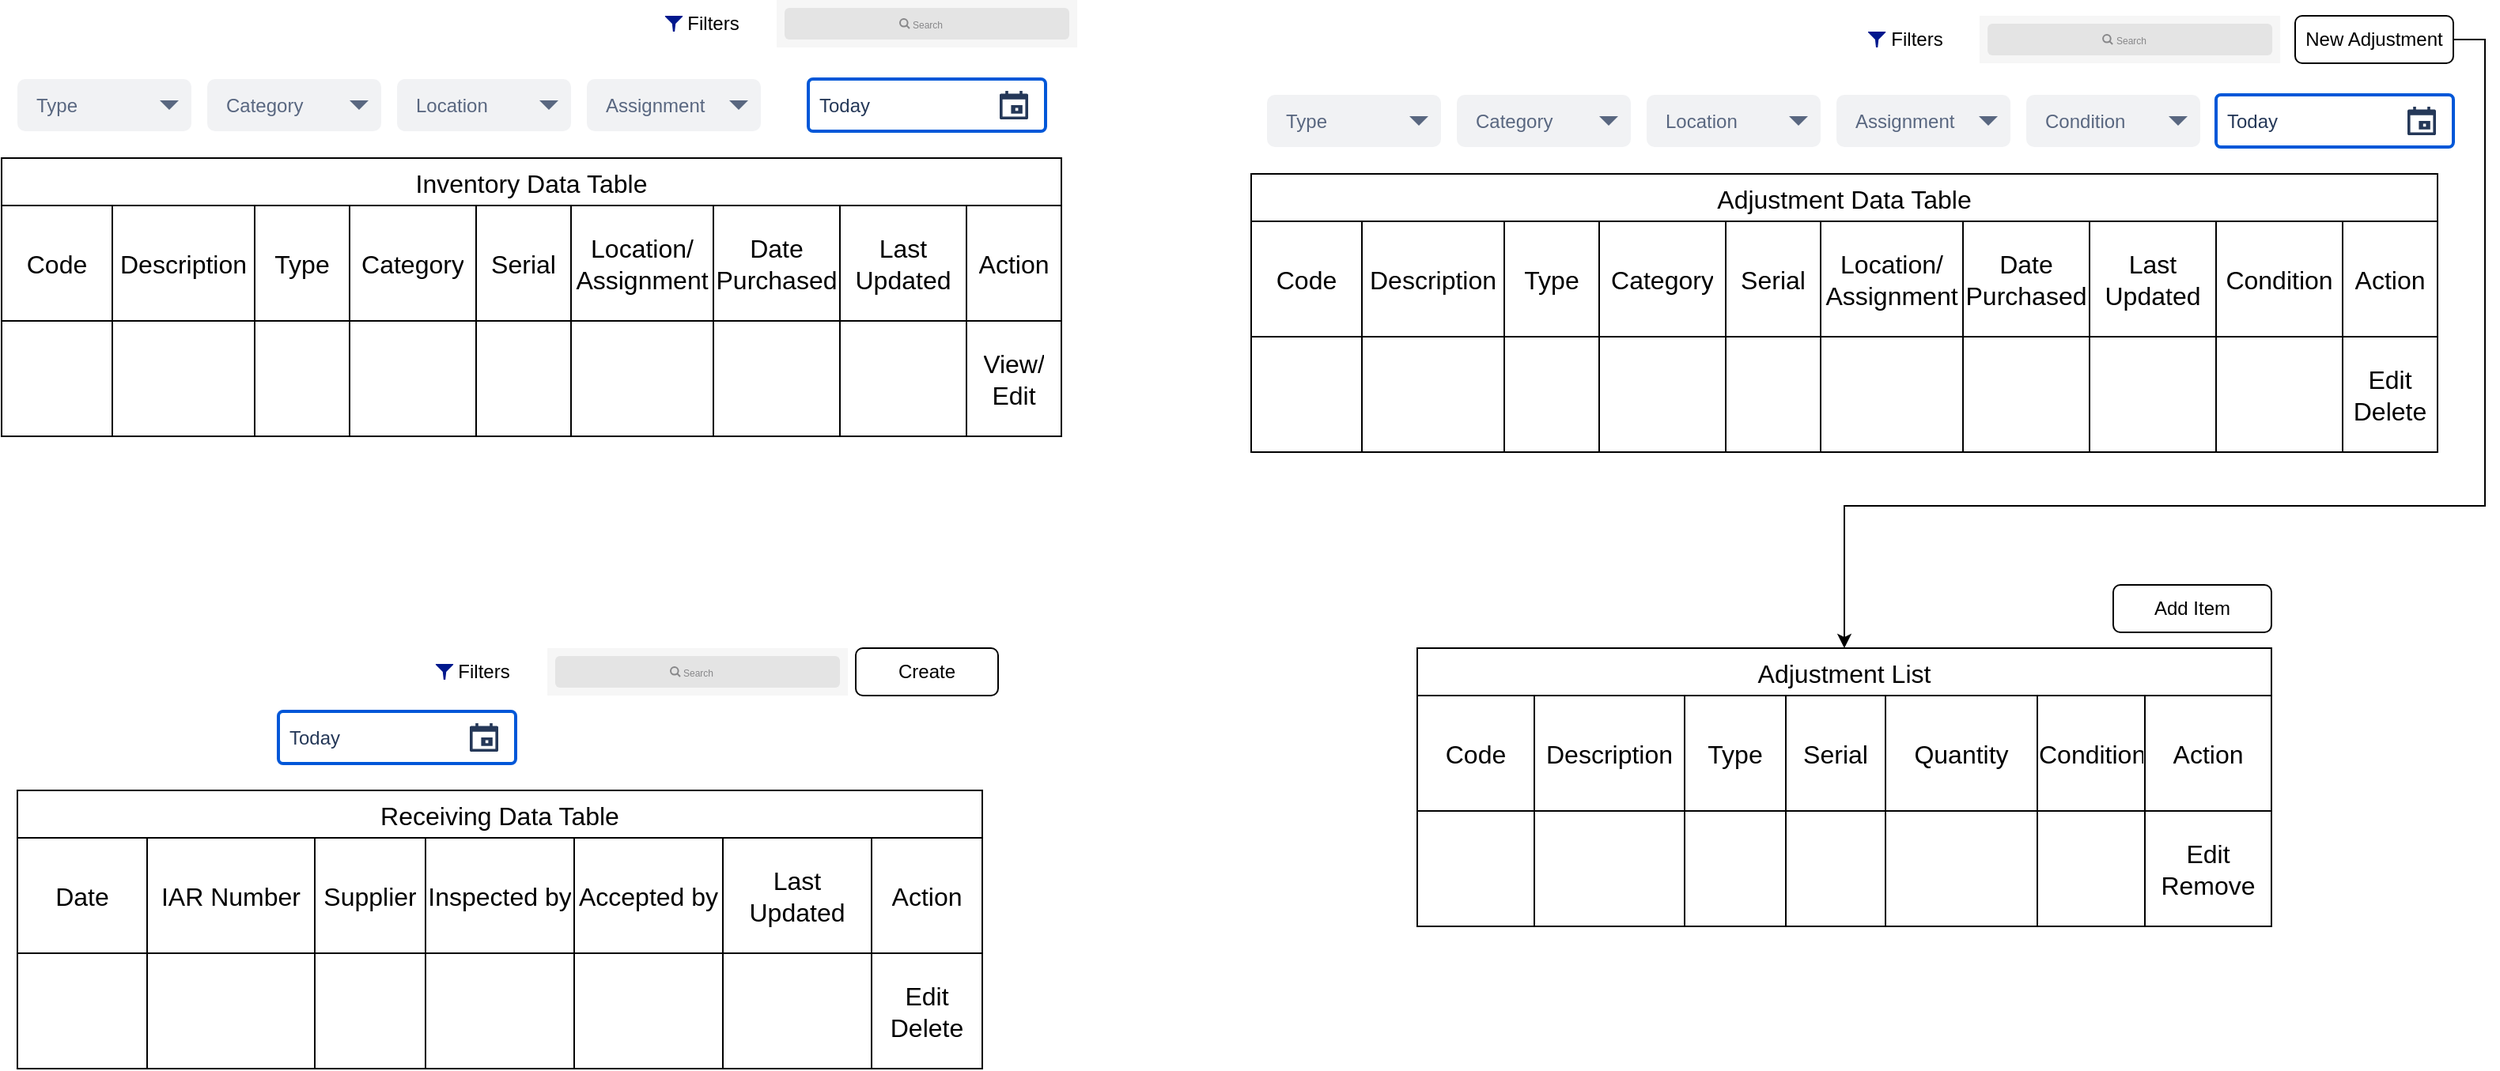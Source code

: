 <mxfile version="25.0.1">
  <diagram name="Page-1" id="4wlm-RkGhrcD2O0wvJbE">
    <mxGraphModel dx="1526" dy="823" grid="1" gridSize="10" guides="1" tooltips="1" connect="1" arrows="1" fold="1" page="1" pageScale="1" pageWidth="1169" pageHeight="827" math="0" shadow="0">
      <root>
        <mxCell id="0" />
        <mxCell id="1" parent="0" />
        <mxCell id="IB-V-Ww0UN4GLWUFu5-M-2" value="Inventory Data Table" style="shape=table;startSize=30;container=1;collapsible=0;childLayout=tableLayout;strokeColor=default;fontSize=16;" vertex="1" parent="1">
          <mxGeometry x="60" y="200" width="670" height="176" as="geometry" />
        </mxCell>
        <mxCell id="IB-V-Ww0UN4GLWUFu5-M-3" value="" style="shape=tableRow;horizontal=0;startSize=0;swimlaneHead=0;swimlaneBody=0;strokeColor=inherit;top=0;left=0;bottom=0;right=0;collapsible=0;dropTarget=0;fillColor=none;points=[[0,0.5],[1,0.5]];portConstraint=eastwest;fontSize=16;" vertex="1" parent="IB-V-Ww0UN4GLWUFu5-M-2">
          <mxGeometry y="30" width="670" height="73" as="geometry" />
        </mxCell>
        <mxCell id="IB-V-Ww0UN4GLWUFu5-M-4" value="Code" style="shape=partialRectangle;html=1;whiteSpace=wrap;connectable=0;strokeColor=inherit;overflow=hidden;fillColor=none;top=0;left=0;bottom=0;right=0;pointerEvents=1;fontSize=16;" vertex="1" parent="IB-V-Ww0UN4GLWUFu5-M-3">
          <mxGeometry width="70" height="73" as="geometry">
            <mxRectangle width="70" height="73" as="alternateBounds" />
          </mxGeometry>
        </mxCell>
        <mxCell id="IB-V-Ww0UN4GLWUFu5-M-5" value="Description" style="shape=partialRectangle;html=1;whiteSpace=wrap;connectable=0;strokeColor=inherit;overflow=hidden;fillColor=none;top=0;left=0;bottom=0;right=0;pointerEvents=1;fontSize=16;" vertex="1" parent="IB-V-Ww0UN4GLWUFu5-M-3">
          <mxGeometry x="70" width="90" height="73" as="geometry">
            <mxRectangle width="90" height="73" as="alternateBounds" />
          </mxGeometry>
        </mxCell>
        <mxCell id="IB-V-Ww0UN4GLWUFu5-M-6" value="Type" style="shape=partialRectangle;html=1;whiteSpace=wrap;connectable=0;strokeColor=inherit;overflow=hidden;fillColor=none;top=0;left=0;bottom=0;right=0;pointerEvents=1;fontSize=16;" vertex="1" parent="IB-V-Ww0UN4GLWUFu5-M-3">
          <mxGeometry x="160" width="60" height="73" as="geometry">
            <mxRectangle width="60" height="73" as="alternateBounds" />
          </mxGeometry>
        </mxCell>
        <mxCell id="IB-V-Ww0UN4GLWUFu5-M-21" value="Category" style="shape=partialRectangle;html=1;whiteSpace=wrap;connectable=0;strokeColor=inherit;overflow=hidden;fillColor=none;top=0;left=0;bottom=0;right=0;pointerEvents=1;fontSize=16;" vertex="1" parent="IB-V-Ww0UN4GLWUFu5-M-3">
          <mxGeometry x="220" width="80" height="73" as="geometry">
            <mxRectangle width="80" height="73" as="alternateBounds" />
          </mxGeometry>
        </mxCell>
        <mxCell id="IB-V-Ww0UN4GLWUFu5-M-18" value="Serial" style="shape=partialRectangle;html=1;whiteSpace=wrap;connectable=0;strokeColor=inherit;overflow=hidden;fillColor=none;top=0;left=0;bottom=0;right=0;pointerEvents=1;fontSize=16;" vertex="1" parent="IB-V-Ww0UN4GLWUFu5-M-3">
          <mxGeometry x="300" width="60" height="73" as="geometry">
            <mxRectangle width="60" height="73" as="alternateBounds" />
          </mxGeometry>
        </mxCell>
        <mxCell id="IB-V-Ww0UN4GLWUFu5-M-15" value="Location/&lt;div&gt;Assignment&lt;/div&gt;" style="shape=partialRectangle;html=1;whiteSpace=wrap;connectable=0;strokeColor=inherit;overflow=hidden;fillColor=none;top=0;left=0;bottom=0;right=0;pointerEvents=1;fontSize=16;" vertex="1" parent="IB-V-Ww0UN4GLWUFu5-M-3">
          <mxGeometry x="360" width="90" height="73" as="geometry">
            <mxRectangle width="90" height="73" as="alternateBounds" />
          </mxGeometry>
        </mxCell>
        <mxCell id="IB-V-Ww0UN4GLWUFu5-M-24" value="Date Purchased" style="shape=partialRectangle;html=1;whiteSpace=wrap;connectable=0;strokeColor=inherit;overflow=hidden;fillColor=none;top=0;left=0;bottom=0;right=0;pointerEvents=1;fontSize=16;" vertex="1" parent="IB-V-Ww0UN4GLWUFu5-M-3">
          <mxGeometry x="450" width="80" height="73" as="geometry">
            <mxRectangle width="80" height="73" as="alternateBounds" />
          </mxGeometry>
        </mxCell>
        <mxCell id="IB-V-Ww0UN4GLWUFu5-M-27" value="Last Updated" style="shape=partialRectangle;html=1;whiteSpace=wrap;connectable=0;strokeColor=inherit;overflow=hidden;fillColor=none;top=0;left=0;bottom=0;right=0;pointerEvents=1;fontSize=16;" vertex="1" parent="IB-V-Ww0UN4GLWUFu5-M-3">
          <mxGeometry x="530" width="80" height="73" as="geometry">
            <mxRectangle width="80" height="73" as="alternateBounds" />
          </mxGeometry>
        </mxCell>
        <mxCell id="IB-V-Ww0UN4GLWUFu5-M-30" value="Action" style="shape=partialRectangle;html=1;whiteSpace=wrap;connectable=0;strokeColor=inherit;overflow=hidden;fillColor=none;top=0;left=0;bottom=0;right=0;pointerEvents=1;fontSize=16;" vertex="1" parent="IB-V-Ww0UN4GLWUFu5-M-3">
          <mxGeometry x="610" width="60" height="73" as="geometry">
            <mxRectangle width="60" height="73" as="alternateBounds" />
          </mxGeometry>
        </mxCell>
        <mxCell id="IB-V-Ww0UN4GLWUFu5-M-33" style="shape=tableRow;horizontal=0;startSize=0;swimlaneHead=0;swimlaneBody=0;strokeColor=inherit;top=0;left=0;bottom=0;right=0;collapsible=0;dropTarget=0;fillColor=none;points=[[0,0.5],[1,0.5]];portConstraint=eastwest;fontSize=16;" vertex="1" parent="IB-V-Ww0UN4GLWUFu5-M-2">
          <mxGeometry y="103" width="670" height="73" as="geometry" />
        </mxCell>
        <mxCell id="IB-V-Ww0UN4GLWUFu5-M-34" style="shape=partialRectangle;html=1;whiteSpace=wrap;connectable=0;strokeColor=inherit;overflow=hidden;fillColor=none;top=0;left=0;bottom=0;right=0;pointerEvents=1;fontSize=16;" vertex="1" parent="IB-V-Ww0UN4GLWUFu5-M-33">
          <mxGeometry width="70" height="73" as="geometry">
            <mxRectangle width="70" height="73" as="alternateBounds" />
          </mxGeometry>
        </mxCell>
        <mxCell id="IB-V-Ww0UN4GLWUFu5-M-35" style="shape=partialRectangle;html=1;whiteSpace=wrap;connectable=0;strokeColor=inherit;overflow=hidden;fillColor=none;top=0;left=0;bottom=0;right=0;pointerEvents=1;fontSize=16;" vertex="1" parent="IB-V-Ww0UN4GLWUFu5-M-33">
          <mxGeometry x="70" width="90" height="73" as="geometry">
            <mxRectangle width="90" height="73" as="alternateBounds" />
          </mxGeometry>
        </mxCell>
        <mxCell id="IB-V-Ww0UN4GLWUFu5-M-36" style="shape=partialRectangle;html=1;whiteSpace=wrap;connectable=0;strokeColor=inherit;overflow=hidden;fillColor=none;top=0;left=0;bottom=0;right=0;pointerEvents=1;fontSize=16;" vertex="1" parent="IB-V-Ww0UN4GLWUFu5-M-33">
          <mxGeometry x="160" width="60" height="73" as="geometry">
            <mxRectangle width="60" height="73" as="alternateBounds" />
          </mxGeometry>
        </mxCell>
        <mxCell id="IB-V-Ww0UN4GLWUFu5-M-37" style="shape=partialRectangle;html=1;whiteSpace=wrap;connectable=0;strokeColor=inherit;overflow=hidden;fillColor=none;top=0;left=0;bottom=0;right=0;pointerEvents=1;fontSize=16;" vertex="1" parent="IB-V-Ww0UN4GLWUFu5-M-33">
          <mxGeometry x="220" width="80" height="73" as="geometry">
            <mxRectangle width="80" height="73" as="alternateBounds" />
          </mxGeometry>
        </mxCell>
        <mxCell id="IB-V-Ww0UN4GLWUFu5-M-38" style="shape=partialRectangle;html=1;whiteSpace=wrap;connectable=0;strokeColor=inherit;overflow=hidden;fillColor=none;top=0;left=0;bottom=0;right=0;pointerEvents=1;fontSize=16;" vertex="1" parent="IB-V-Ww0UN4GLWUFu5-M-33">
          <mxGeometry x="300" width="60" height="73" as="geometry">
            <mxRectangle width="60" height="73" as="alternateBounds" />
          </mxGeometry>
        </mxCell>
        <mxCell id="IB-V-Ww0UN4GLWUFu5-M-39" style="shape=partialRectangle;html=1;whiteSpace=wrap;connectable=0;strokeColor=inherit;overflow=hidden;fillColor=none;top=0;left=0;bottom=0;right=0;pointerEvents=1;fontSize=16;" vertex="1" parent="IB-V-Ww0UN4GLWUFu5-M-33">
          <mxGeometry x="360" width="90" height="73" as="geometry">
            <mxRectangle width="90" height="73" as="alternateBounds" />
          </mxGeometry>
        </mxCell>
        <mxCell id="IB-V-Ww0UN4GLWUFu5-M-40" style="shape=partialRectangle;html=1;whiteSpace=wrap;connectable=0;strokeColor=inherit;overflow=hidden;fillColor=none;top=0;left=0;bottom=0;right=0;pointerEvents=1;fontSize=16;" vertex="1" parent="IB-V-Ww0UN4GLWUFu5-M-33">
          <mxGeometry x="450" width="80" height="73" as="geometry">
            <mxRectangle width="80" height="73" as="alternateBounds" />
          </mxGeometry>
        </mxCell>
        <mxCell id="IB-V-Ww0UN4GLWUFu5-M-41" style="shape=partialRectangle;html=1;whiteSpace=wrap;connectable=0;strokeColor=inherit;overflow=hidden;fillColor=none;top=0;left=0;bottom=0;right=0;pointerEvents=1;fontSize=16;" vertex="1" parent="IB-V-Ww0UN4GLWUFu5-M-33">
          <mxGeometry x="530" width="80" height="73" as="geometry">
            <mxRectangle width="80" height="73" as="alternateBounds" />
          </mxGeometry>
        </mxCell>
        <mxCell id="IB-V-Ww0UN4GLWUFu5-M-42" value="View/&lt;div&gt;Edit&lt;/div&gt;" style="shape=partialRectangle;html=1;whiteSpace=wrap;connectable=0;strokeColor=inherit;overflow=hidden;fillColor=none;top=0;left=0;bottom=0;right=0;pointerEvents=1;fontSize=16;" vertex="1" parent="IB-V-Ww0UN4GLWUFu5-M-33">
          <mxGeometry x="610" width="60" height="73" as="geometry">
            <mxRectangle width="60" height="73" as="alternateBounds" />
          </mxGeometry>
        </mxCell>
        <mxCell id="IB-V-Ww0UN4GLWUFu5-M-47" value="" style="shape=rect;fillColor=#F6F6F6;strokeColor=none;" vertex="1" parent="1">
          <mxGeometry x="550" y="100" width="190" height="30" as="geometry" />
        </mxCell>
        <mxCell id="IB-V-Ww0UN4GLWUFu5-M-48" value="" style="html=1;strokeWidth=1;shadow=0;dashed=0;shape=mxgraph.ios7ui.marginRect;rx=3;ry=3;rectMargin=5;fillColor=#E4E4E4;strokeColor=none;" vertex="1" parent="IB-V-Ww0UN4GLWUFu5-M-47">
          <mxGeometry width="190" height="30" as="geometry" />
        </mxCell>
        <mxCell id="IB-V-Ww0UN4GLWUFu5-M-49" value="Search" style="shape=mxgraph.ios7.icons.looking_glass;strokeColor=#878789;fillColor=none;fontColor=#878789;labelPosition=right;verticalLabelPosition=middle;align=left;verticalAlign=middle;fontSize=6;fontStyle=0;spacingTop=2;sketch=0;html=1;" vertex="1" parent="IB-V-Ww0UN4GLWUFu5-M-47">
          <mxGeometry x="0.5" y="0.5" width="6" height="6" relative="1" as="geometry">
            <mxPoint x="-17" y="-3" as="offset" />
          </mxGeometry>
        </mxCell>
        <mxCell id="IB-V-Ww0UN4GLWUFu5-M-51" value="Type" style="rounded=1;fillColor=#F1F2F4;strokeColor=none;html=1;whiteSpace=wrap;fontColor=#596780;align=left;fontSize=12;spacingLeft=10;sketch=0;" vertex="1" parent="1">
          <mxGeometry x="70" y="150" width="110" height="33" as="geometry" />
        </mxCell>
        <mxCell id="IB-V-Ww0UN4GLWUFu5-M-52" value="" style="shape=triangle;direction=south;fillColor=#596780;strokeColor=none;html=1;sketch=0;" vertex="1" parent="IB-V-Ww0UN4GLWUFu5-M-51">
          <mxGeometry x="1" y="0.5" width="12" height="6" relative="1" as="geometry">
            <mxPoint x="-20" y="-3" as="offset" />
          </mxGeometry>
        </mxCell>
        <mxCell id="IB-V-Ww0UN4GLWUFu5-M-53" value="Category" style="rounded=1;fillColor=#F1F2F4;strokeColor=none;html=1;whiteSpace=wrap;fontColor=#596780;align=left;fontSize=12;spacingLeft=10;sketch=0;" vertex="1" parent="1">
          <mxGeometry x="190" y="150" width="110" height="33" as="geometry" />
        </mxCell>
        <mxCell id="IB-V-Ww0UN4GLWUFu5-M-54" value="" style="shape=triangle;direction=south;fillColor=#596780;strokeColor=none;html=1;sketch=0;" vertex="1" parent="IB-V-Ww0UN4GLWUFu5-M-53">
          <mxGeometry x="1" y="0.5" width="12" height="6" relative="1" as="geometry">
            <mxPoint x="-20" y="-3" as="offset" />
          </mxGeometry>
        </mxCell>
        <mxCell id="IB-V-Ww0UN4GLWUFu5-M-55" value="Location" style="rounded=1;fillColor=#F1F2F4;strokeColor=none;html=1;whiteSpace=wrap;fontColor=#596780;align=left;fontSize=12;spacingLeft=10;sketch=0;" vertex="1" parent="1">
          <mxGeometry x="310" y="150" width="110" height="33" as="geometry" />
        </mxCell>
        <mxCell id="IB-V-Ww0UN4GLWUFu5-M-56" value="" style="shape=triangle;direction=south;fillColor=#596780;strokeColor=none;html=1;sketch=0;" vertex="1" parent="IB-V-Ww0UN4GLWUFu5-M-55">
          <mxGeometry x="1" y="0.5" width="12" height="6" relative="1" as="geometry">
            <mxPoint x="-20" y="-3" as="offset" />
          </mxGeometry>
        </mxCell>
        <mxCell id="IB-V-Ww0UN4GLWUFu5-M-57" value="Assignment" style="rounded=1;fillColor=#F1F2F4;strokeColor=none;html=1;whiteSpace=wrap;fontColor=#596780;align=left;fontSize=12;spacingLeft=10;sketch=0;" vertex="1" parent="1">
          <mxGeometry x="430" y="150" width="110" height="33" as="geometry" />
        </mxCell>
        <mxCell id="IB-V-Ww0UN4GLWUFu5-M-58" value="" style="shape=triangle;direction=south;fillColor=#596780;strokeColor=none;html=1;sketch=0;" vertex="1" parent="IB-V-Ww0UN4GLWUFu5-M-57">
          <mxGeometry x="1" y="0.5" width="12" height="6" relative="1" as="geometry">
            <mxPoint x="-20" y="-3" as="offset" />
          </mxGeometry>
        </mxCell>
        <mxCell id="IB-V-Ww0UN4GLWUFu5-M-60" value="Today" style="rounded=1;arcSize=9;fillColor=#ffffff;align=left;spacingLeft=5;strokeColor=#0057D8;html=1;strokeWidth=2;fontColor=#253858;fontSize=12" vertex="1" parent="1">
          <mxGeometry x="570" y="150" width="150" height="33" as="geometry" />
        </mxCell>
        <mxCell id="IB-V-Ww0UN4GLWUFu5-M-61" value="" style="shape=mxgraph.gmdl.calendar;fillColor=#253858;strokeColor=none" vertex="1" parent="IB-V-Ww0UN4GLWUFu5-M-60">
          <mxGeometry x="1" y="0.5" width="18" height="18" relative="1" as="geometry">
            <mxPoint x="-29" y="-9" as="offset" />
          </mxGeometry>
        </mxCell>
        <mxCell id="IB-V-Ww0UN4GLWUFu5-M-116" value="Filters" style="text;html=1;align=center;verticalAlign=middle;whiteSpace=wrap;rounded=0;" vertex="1" parent="1">
          <mxGeometry x="480" y="100" width="60" height="30" as="geometry" />
        </mxCell>
        <mxCell id="IB-V-Ww0UN4GLWUFu5-M-117" value="" style="sketch=0;aspect=fixed;pointerEvents=1;shadow=0;dashed=0;html=1;strokeColor=none;labelPosition=center;verticalLabelPosition=bottom;verticalAlign=top;align=center;fillColor=#00188D;shape=mxgraph.mscae.enterprise.filter" vertex="1" parent="1">
          <mxGeometry x="479.45" y="110" width="11.11" height="10" as="geometry" />
        </mxCell>
        <mxCell id="IB-V-Ww0UN4GLWUFu5-M-118" value="Receiving Data Table" style="shape=table;startSize=30;container=1;collapsible=0;childLayout=tableLayout;strokeColor=default;fontSize=16;" vertex="1" parent="1">
          <mxGeometry x="70" y="600" width="610" height="176" as="geometry" />
        </mxCell>
        <mxCell id="IB-V-Ww0UN4GLWUFu5-M-119" value="" style="shape=tableRow;horizontal=0;startSize=0;swimlaneHead=0;swimlaneBody=0;strokeColor=inherit;top=0;left=0;bottom=0;right=0;collapsible=0;dropTarget=0;fillColor=none;points=[[0,0.5],[1,0.5]];portConstraint=eastwest;fontSize=16;" vertex="1" parent="IB-V-Ww0UN4GLWUFu5-M-118">
          <mxGeometry y="30" width="610" height="73" as="geometry" />
        </mxCell>
        <mxCell id="IB-V-Ww0UN4GLWUFu5-M-120" value="Date" style="shape=partialRectangle;html=1;whiteSpace=wrap;connectable=0;strokeColor=inherit;overflow=hidden;fillColor=none;top=0;left=0;bottom=0;right=0;pointerEvents=1;fontSize=16;" vertex="1" parent="IB-V-Ww0UN4GLWUFu5-M-119">
          <mxGeometry width="82" height="73" as="geometry">
            <mxRectangle width="82" height="73" as="alternateBounds" />
          </mxGeometry>
        </mxCell>
        <mxCell id="IB-V-Ww0UN4GLWUFu5-M-121" value="IAR Number" style="shape=partialRectangle;html=1;whiteSpace=wrap;connectable=0;strokeColor=inherit;overflow=hidden;fillColor=none;top=0;left=0;bottom=0;right=0;pointerEvents=1;fontSize=16;" vertex="1" parent="IB-V-Ww0UN4GLWUFu5-M-119">
          <mxGeometry x="82" width="106" height="73" as="geometry">
            <mxRectangle width="106" height="73" as="alternateBounds" />
          </mxGeometry>
        </mxCell>
        <mxCell id="IB-V-Ww0UN4GLWUFu5-M-122" value="Supplier" style="shape=partialRectangle;html=1;whiteSpace=wrap;connectable=0;strokeColor=inherit;overflow=hidden;fillColor=none;top=0;left=0;bottom=0;right=0;pointerEvents=1;fontSize=16;" vertex="1" parent="IB-V-Ww0UN4GLWUFu5-M-119">
          <mxGeometry x="188" width="70" height="73" as="geometry">
            <mxRectangle width="70" height="73" as="alternateBounds" />
          </mxGeometry>
        </mxCell>
        <mxCell id="IB-V-Ww0UN4GLWUFu5-M-123" value="Inspected by" style="shape=partialRectangle;html=1;whiteSpace=wrap;connectable=0;strokeColor=inherit;overflow=hidden;fillColor=none;top=0;left=0;bottom=0;right=0;pointerEvents=1;fontSize=16;" vertex="1" parent="IB-V-Ww0UN4GLWUFu5-M-119">
          <mxGeometry x="258" width="94" height="73" as="geometry">
            <mxRectangle width="94" height="73" as="alternateBounds" />
          </mxGeometry>
        </mxCell>
        <mxCell id="IB-V-Ww0UN4GLWUFu5-M-124" value="Accepted by" style="shape=partialRectangle;html=1;whiteSpace=wrap;connectable=0;strokeColor=inherit;overflow=hidden;fillColor=none;top=0;left=0;bottom=0;right=0;pointerEvents=1;fontSize=16;" vertex="1" parent="IB-V-Ww0UN4GLWUFu5-M-119">
          <mxGeometry x="352" width="94" height="73" as="geometry">
            <mxRectangle width="94" height="73" as="alternateBounds" />
          </mxGeometry>
        </mxCell>
        <mxCell id="IB-V-Ww0UN4GLWUFu5-M-127" value="Last Updated" style="shape=partialRectangle;html=1;whiteSpace=wrap;connectable=0;strokeColor=inherit;overflow=hidden;fillColor=none;top=0;left=0;bottom=0;right=0;pointerEvents=1;fontSize=16;" vertex="1" parent="IB-V-Ww0UN4GLWUFu5-M-119">
          <mxGeometry x="446" width="94" height="73" as="geometry">
            <mxRectangle width="94" height="73" as="alternateBounds" />
          </mxGeometry>
        </mxCell>
        <mxCell id="IB-V-Ww0UN4GLWUFu5-M-128" value="Action" style="shape=partialRectangle;html=1;whiteSpace=wrap;connectable=0;strokeColor=inherit;overflow=hidden;fillColor=none;top=0;left=0;bottom=0;right=0;pointerEvents=1;fontSize=16;" vertex="1" parent="IB-V-Ww0UN4GLWUFu5-M-119">
          <mxGeometry x="540" width="70" height="73" as="geometry">
            <mxRectangle width="70" height="73" as="alternateBounds" />
          </mxGeometry>
        </mxCell>
        <mxCell id="IB-V-Ww0UN4GLWUFu5-M-129" style="shape=tableRow;horizontal=0;startSize=0;swimlaneHead=0;swimlaneBody=0;strokeColor=inherit;top=0;left=0;bottom=0;right=0;collapsible=0;dropTarget=0;fillColor=none;points=[[0,0.5],[1,0.5]];portConstraint=eastwest;fontSize=16;" vertex="1" parent="IB-V-Ww0UN4GLWUFu5-M-118">
          <mxGeometry y="103" width="610" height="73" as="geometry" />
        </mxCell>
        <mxCell id="IB-V-Ww0UN4GLWUFu5-M-130" style="shape=partialRectangle;html=1;whiteSpace=wrap;connectable=0;strokeColor=inherit;overflow=hidden;fillColor=none;top=0;left=0;bottom=0;right=0;pointerEvents=1;fontSize=16;" vertex="1" parent="IB-V-Ww0UN4GLWUFu5-M-129">
          <mxGeometry width="82" height="73" as="geometry">
            <mxRectangle width="82" height="73" as="alternateBounds" />
          </mxGeometry>
        </mxCell>
        <mxCell id="IB-V-Ww0UN4GLWUFu5-M-131" style="shape=partialRectangle;html=1;whiteSpace=wrap;connectable=0;strokeColor=inherit;overflow=hidden;fillColor=none;top=0;left=0;bottom=0;right=0;pointerEvents=1;fontSize=16;" vertex="1" parent="IB-V-Ww0UN4GLWUFu5-M-129">
          <mxGeometry x="82" width="106" height="73" as="geometry">
            <mxRectangle width="106" height="73" as="alternateBounds" />
          </mxGeometry>
        </mxCell>
        <mxCell id="IB-V-Ww0UN4GLWUFu5-M-132" style="shape=partialRectangle;html=1;whiteSpace=wrap;connectable=0;strokeColor=inherit;overflow=hidden;fillColor=none;top=0;left=0;bottom=0;right=0;pointerEvents=1;fontSize=16;" vertex="1" parent="IB-V-Ww0UN4GLWUFu5-M-129">
          <mxGeometry x="188" width="70" height="73" as="geometry">
            <mxRectangle width="70" height="73" as="alternateBounds" />
          </mxGeometry>
        </mxCell>
        <mxCell id="IB-V-Ww0UN4GLWUFu5-M-133" style="shape=partialRectangle;html=1;whiteSpace=wrap;connectable=0;strokeColor=inherit;overflow=hidden;fillColor=none;top=0;left=0;bottom=0;right=0;pointerEvents=1;fontSize=16;" vertex="1" parent="IB-V-Ww0UN4GLWUFu5-M-129">
          <mxGeometry x="258" width="94" height="73" as="geometry">
            <mxRectangle width="94" height="73" as="alternateBounds" />
          </mxGeometry>
        </mxCell>
        <mxCell id="IB-V-Ww0UN4GLWUFu5-M-134" style="shape=partialRectangle;html=1;whiteSpace=wrap;connectable=0;strokeColor=inherit;overflow=hidden;fillColor=none;top=0;left=0;bottom=0;right=0;pointerEvents=1;fontSize=16;" vertex="1" parent="IB-V-Ww0UN4GLWUFu5-M-129">
          <mxGeometry x="352" width="94" height="73" as="geometry">
            <mxRectangle width="94" height="73" as="alternateBounds" />
          </mxGeometry>
        </mxCell>
        <mxCell id="IB-V-Ww0UN4GLWUFu5-M-137" style="shape=partialRectangle;html=1;whiteSpace=wrap;connectable=0;strokeColor=inherit;overflow=hidden;fillColor=none;top=0;left=0;bottom=0;right=0;pointerEvents=1;fontSize=16;" vertex="1" parent="IB-V-Ww0UN4GLWUFu5-M-129">
          <mxGeometry x="446" width="94" height="73" as="geometry">
            <mxRectangle width="94" height="73" as="alternateBounds" />
          </mxGeometry>
        </mxCell>
        <mxCell id="IB-V-Ww0UN4GLWUFu5-M-138" value="Edit&lt;br&gt;Delete" style="shape=partialRectangle;html=1;whiteSpace=wrap;connectable=0;strokeColor=inherit;overflow=hidden;fillColor=none;top=0;left=0;bottom=0;right=0;pointerEvents=1;fontSize=16;" vertex="1" parent="IB-V-Ww0UN4GLWUFu5-M-129">
          <mxGeometry x="540" width="70" height="73" as="geometry">
            <mxRectangle width="70" height="73" as="alternateBounds" />
          </mxGeometry>
        </mxCell>
        <mxCell id="IB-V-Ww0UN4GLWUFu5-M-139" value="" style="shape=rect;fillColor=#F6F6F6;strokeColor=none;" vertex="1" parent="1">
          <mxGeometry x="405" y="510" width="190" height="30" as="geometry" />
        </mxCell>
        <mxCell id="IB-V-Ww0UN4GLWUFu5-M-140" value="" style="html=1;strokeWidth=1;shadow=0;dashed=0;shape=mxgraph.ios7ui.marginRect;rx=3;ry=3;rectMargin=5;fillColor=#E4E4E4;strokeColor=none;" vertex="1" parent="IB-V-Ww0UN4GLWUFu5-M-139">
          <mxGeometry width="190" height="30" as="geometry" />
        </mxCell>
        <mxCell id="IB-V-Ww0UN4GLWUFu5-M-141" value="Search" style="shape=mxgraph.ios7.icons.looking_glass;strokeColor=#878789;fillColor=none;fontColor=#878789;labelPosition=right;verticalLabelPosition=middle;align=left;verticalAlign=middle;fontSize=6;fontStyle=0;spacingTop=2;sketch=0;html=1;" vertex="1" parent="IB-V-Ww0UN4GLWUFu5-M-139">
          <mxGeometry x="0.5" y="0.5" width="6" height="6" relative="1" as="geometry">
            <mxPoint x="-17" y="-3" as="offset" />
          </mxGeometry>
        </mxCell>
        <mxCell id="IB-V-Ww0UN4GLWUFu5-M-150" value="Today" style="rounded=1;arcSize=9;fillColor=#ffffff;align=left;spacingLeft=5;strokeColor=#0057D8;html=1;strokeWidth=2;fontColor=#253858;fontSize=12" vertex="1" parent="1">
          <mxGeometry x="235" y="550" width="150" height="33" as="geometry" />
        </mxCell>
        <mxCell id="IB-V-Ww0UN4GLWUFu5-M-151" value="" style="shape=mxgraph.gmdl.calendar;fillColor=#253858;strokeColor=none" vertex="1" parent="IB-V-Ww0UN4GLWUFu5-M-150">
          <mxGeometry x="1" y="0.5" width="18" height="18" relative="1" as="geometry">
            <mxPoint x="-29" y="-9" as="offset" />
          </mxGeometry>
        </mxCell>
        <mxCell id="IB-V-Ww0UN4GLWUFu5-M-152" value="Filters" style="text;html=1;align=center;verticalAlign=middle;whiteSpace=wrap;rounded=0;" vertex="1" parent="1">
          <mxGeometry x="335" y="510" width="60" height="30" as="geometry" />
        </mxCell>
        <mxCell id="IB-V-Ww0UN4GLWUFu5-M-153" value="" style="sketch=0;aspect=fixed;pointerEvents=1;shadow=0;dashed=0;html=1;strokeColor=none;labelPosition=center;verticalLabelPosition=bottom;verticalAlign=top;align=center;fillColor=#00188D;shape=mxgraph.mscae.enterprise.filter" vertex="1" parent="1">
          <mxGeometry x="334.45" y="520" width="11.11" height="10" as="geometry" />
        </mxCell>
        <mxCell id="IB-V-Ww0UN4GLWUFu5-M-156" value="Create" style="rounded=1;whiteSpace=wrap;html=1;" vertex="1" parent="1">
          <mxGeometry x="600" y="510" width="90" height="30" as="geometry" />
        </mxCell>
        <mxCell id="IB-V-Ww0UN4GLWUFu5-M-157" value="Adjustment Data Table" style="shape=table;startSize=30;container=1;collapsible=0;childLayout=tableLayout;strokeColor=default;fontSize=16;" vertex="1" parent="1">
          <mxGeometry x="850" y="210" width="750" height="176" as="geometry" />
        </mxCell>
        <mxCell id="IB-V-Ww0UN4GLWUFu5-M-158" value="" style="shape=tableRow;horizontal=0;startSize=0;swimlaneHead=0;swimlaneBody=0;strokeColor=inherit;top=0;left=0;bottom=0;right=0;collapsible=0;dropTarget=0;fillColor=none;points=[[0,0.5],[1,0.5]];portConstraint=eastwest;fontSize=16;" vertex="1" parent="IB-V-Ww0UN4GLWUFu5-M-157">
          <mxGeometry y="30" width="750" height="73" as="geometry" />
        </mxCell>
        <mxCell id="IB-V-Ww0UN4GLWUFu5-M-159" value="Code" style="shape=partialRectangle;html=1;whiteSpace=wrap;connectable=0;strokeColor=inherit;overflow=hidden;fillColor=none;top=0;left=0;bottom=0;right=0;pointerEvents=1;fontSize=16;" vertex="1" parent="IB-V-Ww0UN4GLWUFu5-M-158">
          <mxGeometry width="70" height="73" as="geometry">
            <mxRectangle width="70" height="73" as="alternateBounds" />
          </mxGeometry>
        </mxCell>
        <mxCell id="IB-V-Ww0UN4GLWUFu5-M-160" value="Description" style="shape=partialRectangle;html=1;whiteSpace=wrap;connectable=0;strokeColor=inherit;overflow=hidden;fillColor=none;top=0;left=0;bottom=0;right=0;pointerEvents=1;fontSize=16;" vertex="1" parent="IB-V-Ww0UN4GLWUFu5-M-158">
          <mxGeometry x="70" width="90" height="73" as="geometry">
            <mxRectangle width="90" height="73" as="alternateBounds" />
          </mxGeometry>
        </mxCell>
        <mxCell id="IB-V-Ww0UN4GLWUFu5-M-161" value="Type" style="shape=partialRectangle;html=1;whiteSpace=wrap;connectable=0;strokeColor=inherit;overflow=hidden;fillColor=none;top=0;left=0;bottom=0;right=0;pointerEvents=1;fontSize=16;" vertex="1" parent="IB-V-Ww0UN4GLWUFu5-M-158">
          <mxGeometry x="160" width="60" height="73" as="geometry">
            <mxRectangle width="60" height="73" as="alternateBounds" />
          </mxGeometry>
        </mxCell>
        <mxCell id="IB-V-Ww0UN4GLWUFu5-M-162" value="Category" style="shape=partialRectangle;html=1;whiteSpace=wrap;connectable=0;strokeColor=inherit;overflow=hidden;fillColor=none;top=0;left=0;bottom=0;right=0;pointerEvents=1;fontSize=16;" vertex="1" parent="IB-V-Ww0UN4GLWUFu5-M-158">
          <mxGeometry x="220" width="80" height="73" as="geometry">
            <mxRectangle width="80" height="73" as="alternateBounds" />
          </mxGeometry>
        </mxCell>
        <mxCell id="IB-V-Ww0UN4GLWUFu5-M-163" value="Serial" style="shape=partialRectangle;html=1;whiteSpace=wrap;connectable=0;strokeColor=inherit;overflow=hidden;fillColor=none;top=0;left=0;bottom=0;right=0;pointerEvents=1;fontSize=16;" vertex="1" parent="IB-V-Ww0UN4GLWUFu5-M-158">
          <mxGeometry x="300" width="60" height="73" as="geometry">
            <mxRectangle width="60" height="73" as="alternateBounds" />
          </mxGeometry>
        </mxCell>
        <mxCell id="IB-V-Ww0UN4GLWUFu5-M-164" value="Location/&lt;div&gt;Assignment&lt;/div&gt;" style="shape=partialRectangle;html=1;whiteSpace=wrap;connectable=0;strokeColor=inherit;overflow=hidden;fillColor=none;top=0;left=0;bottom=0;right=0;pointerEvents=1;fontSize=16;" vertex="1" parent="IB-V-Ww0UN4GLWUFu5-M-158">
          <mxGeometry x="360" width="90" height="73" as="geometry">
            <mxRectangle width="90" height="73" as="alternateBounds" />
          </mxGeometry>
        </mxCell>
        <mxCell id="IB-V-Ww0UN4GLWUFu5-M-165" value="Date Purchased" style="shape=partialRectangle;html=1;whiteSpace=wrap;connectable=0;strokeColor=inherit;overflow=hidden;fillColor=none;top=0;left=0;bottom=0;right=0;pointerEvents=1;fontSize=16;" vertex="1" parent="IB-V-Ww0UN4GLWUFu5-M-158">
          <mxGeometry x="450" width="80" height="73" as="geometry">
            <mxRectangle width="80" height="73" as="alternateBounds" />
          </mxGeometry>
        </mxCell>
        <mxCell id="IB-V-Ww0UN4GLWUFu5-M-166" value="Last Updated" style="shape=partialRectangle;html=1;whiteSpace=wrap;connectable=0;strokeColor=inherit;overflow=hidden;fillColor=none;top=0;left=0;bottom=0;right=0;pointerEvents=1;fontSize=16;" vertex="1" parent="IB-V-Ww0UN4GLWUFu5-M-158">
          <mxGeometry x="530" width="80" height="73" as="geometry">
            <mxRectangle width="80" height="73" as="alternateBounds" />
          </mxGeometry>
        </mxCell>
        <mxCell id="IB-V-Ww0UN4GLWUFu5-M-193" value="Condition" style="shape=partialRectangle;html=1;whiteSpace=wrap;connectable=0;strokeColor=inherit;overflow=hidden;fillColor=none;top=0;left=0;bottom=0;right=0;pointerEvents=1;fontSize=16;" vertex="1" parent="IB-V-Ww0UN4GLWUFu5-M-158">
          <mxGeometry x="610" width="80" height="73" as="geometry">
            <mxRectangle width="80" height="73" as="alternateBounds" />
          </mxGeometry>
        </mxCell>
        <mxCell id="IB-V-Ww0UN4GLWUFu5-M-167" value="Action" style="shape=partialRectangle;html=1;whiteSpace=wrap;connectable=0;strokeColor=inherit;overflow=hidden;fillColor=none;top=0;left=0;bottom=0;right=0;pointerEvents=1;fontSize=16;" vertex="1" parent="IB-V-Ww0UN4GLWUFu5-M-158">
          <mxGeometry x="690" width="60" height="73" as="geometry">
            <mxRectangle width="60" height="73" as="alternateBounds" />
          </mxGeometry>
        </mxCell>
        <mxCell id="IB-V-Ww0UN4GLWUFu5-M-168" style="shape=tableRow;horizontal=0;startSize=0;swimlaneHead=0;swimlaneBody=0;strokeColor=inherit;top=0;left=0;bottom=0;right=0;collapsible=0;dropTarget=0;fillColor=none;points=[[0,0.5],[1,0.5]];portConstraint=eastwest;fontSize=16;" vertex="1" parent="IB-V-Ww0UN4GLWUFu5-M-157">
          <mxGeometry y="103" width="750" height="73" as="geometry" />
        </mxCell>
        <mxCell id="IB-V-Ww0UN4GLWUFu5-M-169" style="shape=partialRectangle;html=1;whiteSpace=wrap;connectable=0;strokeColor=inherit;overflow=hidden;fillColor=none;top=0;left=0;bottom=0;right=0;pointerEvents=1;fontSize=16;" vertex="1" parent="IB-V-Ww0UN4GLWUFu5-M-168">
          <mxGeometry width="70" height="73" as="geometry">
            <mxRectangle width="70" height="73" as="alternateBounds" />
          </mxGeometry>
        </mxCell>
        <mxCell id="IB-V-Ww0UN4GLWUFu5-M-170" style="shape=partialRectangle;html=1;whiteSpace=wrap;connectable=0;strokeColor=inherit;overflow=hidden;fillColor=none;top=0;left=0;bottom=0;right=0;pointerEvents=1;fontSize=16;" vertex="1" parent="IB-V-Ww0UN4GLWUFu5-M-168">
          <mxGeometry x="70" width="90" height="73" as="geometry">
            <mxRectangle width="90" height="73" as="alternateBounds" />
          </mxGeometry>
        </mxCell>
        <mxCell id="IB-V-Ww0UN4GLWUFu5-M-171" style="shape=partialRectangle;html=1;whiteSpace=wrap;connectable=0;strokeColor=inherit;overflow=hidden;fillColor=none;top=0;left=0;bottom=0;right=0;pointerEvents=1;fontSize=16;" vertex="1" parent="IB-V-Ww0UN4GLWUFu5-M-168">
          <mxGeometry x="160" width="60" height="73" as="geometry">
            <mxRectangle width="60" height="73" as="alternateBounds" />
          </mxGeometry>
        </mxCell>
        <mxCell id="IB-V-Ww0UN4GLWUFu5-M-172" style="shape=partialRectangle;html=1;whiteSpace=wrap;connectable=0;strokeColor=inherit;overflow=hidden;fillColor=none;top=0;left=0;bottom=0;right=0;pointerEvents=1;fontSize=16;" vertex="1" parent="IB-V-Ww0UN4GLWUFu5-M-168">
          <mxGeometry x="220" width="80" height="73" as="geometry">
            <mxRectangle width="80" height="73" as="alternateBounds" />
          </mxGeometry>
        </mxCell>
        <mxCell id="IB-V-Ww0UN4GLWUFu5-M-173" style="shape=partialRectangle;html=1;whiteSpace=wrap;connectable=0;strokeColor=inherit;overflow=hidden;fillColor=none;top=0;left=0;bottom=0;right=0;pointerEvents=1;fontSize=16;" vertex="1" parent="IB-V-Ww0UN4GLWUFu5-M-168">
          <mxGeometry x="300" width="60" height="73" as="geometry">
            <mxRectangle width="60" height="73" as="alternateBounds" />
          </mxGeometry>
        </mxCell>
        <mxCell id="IB-V-Ww0UN4GLWUFu5-M-174" style="shape=partialRectangle;html=1;whiteSpace=wrap;connectable=0;strokeColor=inherit;overflow=hidden;fillColor=none;top=0;left=0;bottom=0;right=0;pointerEvents=1;fontSize=16;" vertex="1" parent="IB-V-Ww0UN4GLWUFu5-M-168">
          <mxGeometry x="360" width="90" height="73" as="geometry">
            <mxRectangle width="90" height="73" as="alternateBounds" />
          </mxGeometry>
        </mxCell>
        <mxCell id="IB-V-Ww0UN4GLWUFu5-M-175" style="shape=partialRectangle;html=1;whiteSpace=wrap;connectable=0;strokeColor=inherit;overflow=hidden;fillColor=none;top=0;left=0;bottom=0;right=0;pointerEvents=1;fontSize=16;" vertex="1" parent="IB-V-Ww0UN4GLWUFu5-M-168">
          <mxGeometry x="450" width="80" height="73" as="geometry">
            <mxRectangle width="80" height="73" as="alternateBounds" />
          </mxGeometry>
        </mxCell>
        <mxCell id="IB-V-Ww0UN4GLWUFu5-M-176" style="shape=partialRectangle;html=1;whiteSpace=wrap;connectable=0;strokeColor=inherit;overflow=hidden;fillColor=none;top=0;left=0;bottom=0;right=0;pointerEvents=1;fontSize=16;" vertex="1" parent="IB-V-Ww0UN4GLWUFu5-M-168">
          <mxGeometry x="530" width="80" height="73" as="geometry">
            <mxRectangle width="80" height="73" as="alternateBounds" />
          </mxGeometry>
        </mxCell>
        <mxCell id="IB-V-Ww0UN4GLWUFu5-M-194" style="shape=partialRectangle;html=1;whiteSpace=wrap;connectable=0;strokeColor=inherit;overflow=hidden;fillColor=none;top=0;left=0;bottom=0;right=0;pointerEvents=1;fontSize=16;" vertex="1" parent="IB-V-Ww0UN4GLWUFu5-M-168">
          <mxGeometry x="610" width="80" height="73" as="geometry">
            <mxRectangle width="80" height="73" as="alternateBounds" />
          </mxGeometry>
        </mxCell>
        <mxCell id="IB-V-Ww0UN4GLWUFu5-M-177" value="Edit&lt;div&gt;Delete&lt;/div&gt;" style="shape=partialRectangle;html=1;whiteSpace=wrap;connectable=0;strokeColor=inherit;overflow=hidden;fillColor=none;top=0;left=0;bottom=0;right=0;pointerEvents=1;fontSize=16;" vertex="1" parent="IB-V-Ww0UN4GLWUFu5-M-168">
          <mxGeometry x="690" width="60" height="73" as="geometry">
            <mxRectangle width="60" height="73" as="alternateBounds" />
          </mxGeometry>
        </mxCell>
        <mxCell id="IB-V-Ww0UN4GLWUFu5-M-178" value="" style="shape=rect;fillColor=#F6F6F6;strokeColor=none;" vertex="1" parent="1">
          <mxGeometry x="1310.55" y="110" width="190" height="30" as="geometry" />
        </mxCell>
        <mxCell id="IB-V-Ww0UN4GLWUFu5-M-179" value="" style="html=1;strokeWidth=1;shadow=0;dashed=0;shape=mxgraph.ios7ui.marginRect;rx=3;ry=3;rectMargin=5;fillColor=#E4E4E4;strokeColor=none;" vertex="1" parent="IB-V-Ww0UN4GLWUFu5-M-178">
          <mxGeometry width="190" height="30" as="geometry" />
        </mxCell>
        <mxCell id="IB-V-Ww0UN4GLWUFu5-M-180" value="Search" style="shape=mxgraph.ios7.icons.looking_glass;strokeColor=#878789;fillColor=none;fontColor=#878789;labelPosition=right;verticalLabelPosition=middle;align=left;verticalAlign=middle;fontSize=6;fontStyle=0;spacingTop=2;sketch=0;html=1;" vertex="1" parent="IB-V-Ww0UN4GLWUFu5-M-178">
          <mxGeometry x="0.5" y="0.5" width="6" height="6" relative="1" as="geometry">
            <mxPoint x="-17" y="-3" as="offset" />
          </mxGeometry>
        </mxCell>
        <mxCell id="IB-V-Ww0UN4GLWUFu5-M-181" value="Type" style="rounded=1;fillColor=#F1F2F4;strokeColor=none;html=1;whiteSpace=wrap;fontColor=#596780;align=left;fontSize=12;spacingLeft=10;sketch=0;" vertex="1" parent="1">
          <mxGeometry x="860" y="160" width="110" height="33" as="geometry" />
        </mxCell>
        <mxCell id="IB-V-Ww0UN4GLWUFu5-M-182" value="" style="shape=triangle;direction=south;fillColor=#596780;strokeColor=none;html=1;sketch=0;" vertex="1" parent="IB-V-Ww0UN4GLWUFu5-M-181">
          <mxGeometry x="1" y="0.5" width="12" height="6" relative="1" as="geometry">
            <mxPoint x="-20" y="-3" as="offset" />
          </mxGeometry>
        </mxCell>
        <mxCell id="IB-V-Ww0UN4GLWUFu5-M-183" value="Category" style="rounded=1;fillColor=#F1F2F4;strokeColor=none;html=1;whiteSpace=wrap;fontColor=#596780;align=left;fontSize=12;spacingLeft=10;sketch=0;" vertex="1" parent="1">
          <mxGeometry x="980" y="160" width="110" height="33" as="geometry" />
        </mxCell>
        <mxCell id="IB-V-Ww0UN4GLWUFu5-M-184" value="" style="shape=triangle;direction=south;fillColor=#596780;strokeColor=none;html=1;sketch=0;" vertex="1" parent="IB-V-Ww0UN4GLWUFu5-M-183">
          <mxGeometry x="1" y="0.5" width="12" height="6" relative="1" as="geometry">
            <mxPoint x="-20" y="-3" as="offset" />
          </mxGeometry>
        </mxCell>
        <mxCell id="IB-V-Ww0UN4GLWUFu5-M-185" value="Location" style="rounded=1;fillColor=#F1F2F4;strokeColor=none;html=1;whiteSpace=wrap;fontColor=#596780;align=left;fontSize=12;spacingLeft=10;sketch=0;" vertex="1" parent="1">
          <mxGeometry x="1100" y="160" width="110" height="33" as="geometry" />
        </mxCell>
        <mxCell id="IB-V-Ww0UN4GLWUFu5-M-186" value="" style="shape=triangle;direction=south;fillColor=#596780;strokeColor=none;html=1;sketch=0;" vertex="1" parent="IB-V-Ww0UN4GLWUFu5-M-185">
          <mxGeometry x="1" y="0.5" width="12" height="6" relative="1" as="geometry">
            <mxPoint x="-20" y="-3" as="offset" />
          </mxGeometry>
        </mxCell>
        <mxCell id="IB-V-Ww0UN4GLWUFu5-M-187" value="Assignment" style="rounded=1;fillColor=#F1F2F4;strokeColor=none;html=1;whiteSpace=wrap;fontColor=#596780;align=left;fontSize=12;spacingLeft=10;sketch=0;" vertex="1" parent="1">
          <mxGeometry x="1220" y="160" width="110" height="33" as="geometry" />
        </mxCell>
        <mxCell id="IB-V-Ww0UN4GLWUFu5-M-188" value="" style="shape=triangle;direction=south;fillColor=#596780;strokeColor=none;html=1;sketch=0;" vertex="1" parent="IB-V-Ww0UN4GLWUFu5-M-187">
          <mxGeometry x="1" y="0.5" width="12" height="6" relative="1" as="geometry">
            <mxPoint x="-20" y="-3" as="offset" />
          </mxGeometry>
        </mxCell>
        <mxCell id="IB-V-Ww0UN4GLWUFu5-M-189" value="Today" style="rounded=1;arcSize=9;fillColor=#ffffff;align=left;spacingLeft=5;strokeColor=#0057D8;html=1;strokeWidth=2;fontColor=#253858;fontSize=12" vertex="1" parent="1">
          <mxGeometry x="1460" y="160" width="150" height="33" as="geometry" />
        </mxCell>
        <mxCell id="IB-V-Ww0UN4GLWUFu5-M-190" value="" style="shape=mxgraph.gmdl.calendar;fillColor=#253858;strokeColor=none" vertex="1" parent="IB-V-Ww0UN4GLWUFu5-M-189">
          <mxGeometry x="1" y="0.5" width="18" height="18" relative="1" as="geometry">
            <mxPoint x="-29" y="-9" as="offset" />
          </mxGeometry>
        </mxCell>
        <mxCell id="IB-V-Ww0UN4GLWUFu5-M-191" value="Filters" style="text;html=1;align=center;verticalAlign=middle;whiteSpace=wrap;rounded=0;" vertex="1" parent="1">
          <mxGeometry x="1240.55" y="110" width="60" height="30" as="geometry" />
        </mxCell>
        <mxCell id="IB-V-Ww0UN4GLWUFu5-M-192" value="" style="sketch=0;aspect=fixed;pointerEvents=1;shadow=0;dashed=0;html=1;strokeColor=none;labelPosition=center;verticalLabelPosition=bottom;verticalAlign=top;align=center;fillColor=#00188D;shape=mxgraph.mscae.enterprise.filter" vertex="1" parent="1">
          <mxGeometry x="1240" y="120" width="11.11" height="10" as="geometry" />
        </mxCell>
        <mxCell id="IB-V-Ww0UN4GLWUFu5-M-199" value="Condition" style="rounded=1;fillColor=#F1F2F4;strokeColor=none;html=1;whiteSpace=wrap;fontColor=#596780;align=left;fontSize=12;spacingLeft=10;sketch=0;" vertex="1" parent="1">
          <mxGeometry x="1340" y="160" width="110" height="33" as="geometry" />
        </mxCell>
        <mxCell id="IB-V-Ww0UN4GLWUFu5-M-200" value="" style="shape=triangle;direction=south;fillColor=#596780;strokeColor=none;html=1;sketch=0;" vertex="1" parent="IB-V-Ww0UN4GLWUFu5-M-199">
          <mxGeometry x="1" y="0.5" width="12" height="6" relative="1" as="geometry">
            <mxPoint x="-20" y="-3" as="offset" />
          </mxGeometry>
        </mxCell>
        <mxCell id="IB-V-Ww0UN4GLWUFu5-M-241" style="edgeStyle=orthogonalEdgeStyle;rounded=0;orthogonalLoop=1;jettySize=auto;html=1;exitX=1;exitY=0.5;exitDx=0;exitDy=0;entryX=0.5;entryY=0;entryDx=0;entryDy=0;" edge="1" parent="1" source="IB-V-Ww0UN4GLWUFu5-M-201" target="IB-V-Ww0UN4GLWUFu5-M-218">
          <mxGeometry relative="1" as="geometry">
            <mxPoint x="1225" y="480" as="targetPoint" />
            <Array as="points">
              <mxPoint x="1630" y="125" />
              <mxPoint x="1630" y="420" />
              <mxPoint x="1225" y="420" />
            </Array>
          </mxGeometry>
        </mxCell>
        <mxCell id="IB-V-Ww0UN4GLWUFu5-M-201" value="New Adjustment" style="rounded=1;whiteSpace=wrap;html=1;" vertex="1" parent="1">
          <mxGeometry x="1510" y="110" width="100" height="30" as="geometry" />
        </mxCell>
        <mxCell id="IB-V-Ww0UN4GLWUFu5-M-218" value="Adjustment List" style="shape=table;startSize=30;container=1;collapsible=0;childLayout=tableLayout;strokeColor=default;fontSize=16;" vertex="1" parent="1">
          <mxGeometry x="955" y="510" width="540" height="176" as="geometry" />
        </mxCell>
        <mxCell id="IB-V-Ww0UN4GLWUFu5-M-219" value="" style="shape=tableRow;horizontal=0;startSize=0;swimlaneHead=0;swimlaneBody=0;strokeColor=inherit;top=0;left=0;bottom=0;right=0;collapsible=0;dropTarget=0;fillColor=none;points=[[0,0.5],[1,0.5]];portConstraint=eastwest;fontSize=16;" vertex="1" parent="IB-V-Ww0UN4GLWUFu5-M-218">
          <mxGeometry y="30" width="540" height="73" as="geometry" />
        </mxCell>
        <mxCell id="IB-V-Ww0UN4GLWUFu5-M-220" value="Code" style="shape=partialRectangle;html=1;whiteSpace=wrap;connectable=0;strokeColor=inherit;overflow=hidden;fillColor=none;top=0;left=0;bottom=0;right=0;pointerEvents=1;fontSize=16;" vertex="1" parent="IB-V-Ww0UN4GLWUFu5-M-219">
          <mxGeometry width="74" height="73" as="geometry">
            <mxRectangle width="74" height="73" as="alternateBounds" />
          </mxGeometry>
        </mxCell>
        <mxCell id="IB-V-Ww0UN4GLWUFu5-M-221" value="Description" style="shape=partialRectangle;html=1;whiteSpace=wrap;connectable=0;strokeColor=inherit;overflow=hidden;fillColor=none;top=0;left=0;bottom=0;right=0;pointerEvents=1;fontSize=16;" vertex="1" parent="IB-V-Ww0UN4GLWUFu5-M-219">
          <mxGeometry x="74" width="95" height="73" as="geometry">
            <mxRectangle width="95" height="73" as="alternateBounds" />
          </mxGeometry>
        </mxCell>
        <mxCell id="IB-V-Ww0UN4GLWUFu5-M-222" value="Type" style="shape=partialRectangle;html=1;whiteSpace=wrap;connectable=0;strokeColor=inherit;overflow=hidden;fillColor=none;top=0;left=0;bottom=0;right=0;pointerEvents=1;fontSize=16;" vertex="1" parent="IB-V-Ww0UN4GLWUFu5-M-219">
          <mxGeometry x="169" width="64" height="73" as="geometry">
            <mxRectangle width="64" height="73" as="alternateBounds" />
          </mxGeometry>
        </mxCell>
        <mxCell id="IB-V-Ww0UN4GLWUFu5-M-224" value="Serial" style="shape=partialRectangle;html=1;whiteSpace=wrap;connectable=0;strokeColor=inherit;overflow=hidden;fillColor=none;top=0;left=0;bottom=0;right=0;pointerEvents=1;fontSize=16;" vertex="1" parent="IB-V-Ww0UN4GLWUFu5-M-219">
          <mxGeometry x="233" width="63" height="73" as="geometry">
            <mxRectangle width="63" height="73" as="alternateBounds" />
          </mxGeometry>
        </mxCell>
        <mxCell id="IB-V-Ww0UN4GLWUFu5-M-225" value="Quantity" style="shape=partialRectangle;html=1;whiteSpace=wrap;connectable=0;strokeColor=inherit;overflow=hidden;fillColor=none;top=0;left=0;bottom=0;right=0;pointerEvents=1;fontSize=16;" vertex="1" parent="IB-V-Ww0UN4GLWUFu5-M-219">
          <mxGeometry x="296" width="96" height="73" as="geometry">
            <mxRectangle width="96" height="73" as="alternateBounds" />
          </mxGeometry>
        </mxCell>
        <mxCell id="IB-V-Ww0UN4GLWUFu5-M-228" value="Condition" style="shape=partialRectangle;html=1;whiteSpace=wrap;connectable=0;strokeColor=inherit;overflow=hidden;fillColor=none;top=0;left=0;bottom=0;right=0;pointerEvents=1;fontSize=16;" vertex="1" parent="IB-V-Ww0UN4GLWUFu5-M-219">
          <mxGeometry x="392" width="68" height="73" as="geometry">
            <mxRectangle width="68" height="73" as="alternateBounds" />
          </mxGeometry>
        </mxCell>
        <mxCell id="IB-V-Ww0UN4GLWUFu5-M-229" value="Action" style="shape=partialRectangle;html=1;whiteSpace=wrap;connectable=0;strokeColor=inherit;overflow=hidden;fillColor=none;top=0;left=0;bottom=0;right=0;pointerEvents=1;fontSize=16;" vertex="1" parent="IB-V-Ww0UN4GLWUFu5-M-219">
          <mxGeometry x="460" width="80" height="73" as="geometry">
            <mxRectangle width="80" height="73" as="alternateBounds" />
          </mxGeometry>
        </mxCell>
        <mxCell id="IB-V-Ww0UN4GLWUFu5-M-230" style="shape=tableRow;horizontal=0;startSize=0;swimlaneHead=0;swimlaneBody=0;strokeColor=inherit;top=0;left=0;bottom=0;right=0;collapsible=0;dropTarget=0;fillColor=none;points=[[0,0.5],[1,0.5]];portConstraint=eastwest;fontSize=16;" vertex="1" parent="IB-V-Ww0UN4GLWUFu5-M-218">
          <mxGeometry y="103" width="540" height="73" as="geometry" />
        </mxCell>
        <mxCell id="IB-V-Ww0UN4GLWUFu5-M-231" style="shape=partialRectangle;html=1;whiteSpace=wrap;connectable=0;strokeColor=inherit;overflow=hidden;fillColor=none;top=0;left=0;bottom=0;right=0;pointerEvents=1;fontSize=16;" vertex="1" parent="IB-V-Ww0UN4GLWUFu5-M-230">
          <mxGeometry width="74" height="73" as="geometry">
            <mxRectangle width="74" height="73" as="alternateBounds" />
          </mxGeometry>
        </mxCell>
        <mxCell id="IB-V-Ww0UN4GLWUFu5-M-232" style="shape=partialRectangle;html=1;whiteSpace=wrap;connectable=0;strokeColor=inherit;overflow=hidden;fillColor=none;top=0;left=0;bottom=0;right=0;pointerEvents=1;fontSize=16;" vertex="1" parent="IB-V-Ww0UN4GLWUFu5-M-230">
          <mxGeometry x="74" width="95" height="73" as="geometry">
            <mxRectangle width="95" height="73" as="alternateBounds" />
          </mxGeometry>
        </mxCell>
        <mxCell id="IB-V-Ww0UN4GLWUFu5-M-233" style="shape=partialRectangle;html=1;whiteSpace=wrap;connectable=0;strokeColor=inherit;overflow=hidden;fillColor=none;top=0;left=0;bottom=0;right=0;pointerEvents=1;fontSize=16;" vertex="1" parent="IB-V-Ww0UN4GLWUFu5-M-230">
          <mxGeometry x="169" width="64" height="73" as="geometry">
            <mxRectangle width="64" height="73" as="alternateBounds" />
          </mxGeometry>
        </mxCell>
        <mxCell id="IB-V-Ww0UN4GLWUFu5-M-235" style="shape=partialRectangle;html=1;whiteSpace=wrap;connectable=0;strokeColor=inherit;overflow=hidden;fillColor=none;top=0;left=0;bottom=0;right=0;pointerEvents=1;fontSize=16;" vertex="1" parent="IB-V-Ww0UN4GLWUFu5-M-230">
          <mxGeometry x="233" width="63" height="73" as="geometry">
            <mxRectangle width="63" height="73" as="alternateBounds" />
          </mxGeometry>
        </mxCell>
        <mxCell id="IB-V-Ww0UN4GLWUFu5-M-236" style="shape=partialRectangle;html=1;whiteSpace=wrap;connectable=0;strokeColor=inherit;overflow=hidden;fillColor=none;top=0;left=0;bottom=0;right=0;pointerEvents=1;fontSize=16;" vertex="1" parent="IB-V-Ww0UN4GLWUFu5-M-230">
          <mxGeometry x="296" width="96" height="73" as="geometry">
            <mxRectangle width="96" height="73" as="alternateBounds" />
          </mxGeometry>
        </mxCell>
        <mxCell id="IB-V-Ww0UN4GLWUFu5-M-239" style="shape=partialRectangle;html=1;whiteSpace=wrap;connectable=0;strokeColor=inherit;overflow=hidden;fillColor=none;top=0;left=0;bottom=0;right=0;pointerEvents=1;fontSize=16;" vertex="1" parent="IB-V-Ww0UN4GLWUFu5-M-230">
          <mxGeometry x="392" width="68" height="73" as="geometry">
            <mxRectangle width="68" height="73" as="alternateBounds" />
          </mxGeometry>
        </mxCell>
        <mxCell id="IB-V-Ww0UN4GLWUFu5-M-240" value="Edit&lt;br&gt;Remove" style="shape=partialRectangle;html=1;whiteSpace=wrap;connectable=0;strokeColor=inherit;overflow=hidden;fillColor=none;top=0;left=0;bottom=0;right=0;pointerEvents=1;fontSize=16;" vertex="1" parent="IB-V-Ww0UN4GLWUFu5-M-230">
          <mxGeometry x="460" width="80" height="73" as="geometry">
            <mxRectangle width="80" height="73" as="alternateBounds" />
          </mxGeometry>
        </mxCell>
        <mxCell id="IB-V-Ww0UN4GLWUFu5-M-242" value="Add Item" style="rounded=1;whiteSpace=wrap;html=1;" vertex="1" parent="1">
          <mxGeometry x="1395" y="470" width="100" height="30" as="geometry" />
        </mxCell>
      </root>
    </mxGraphModel>
  </diagram>
</mxfile>
